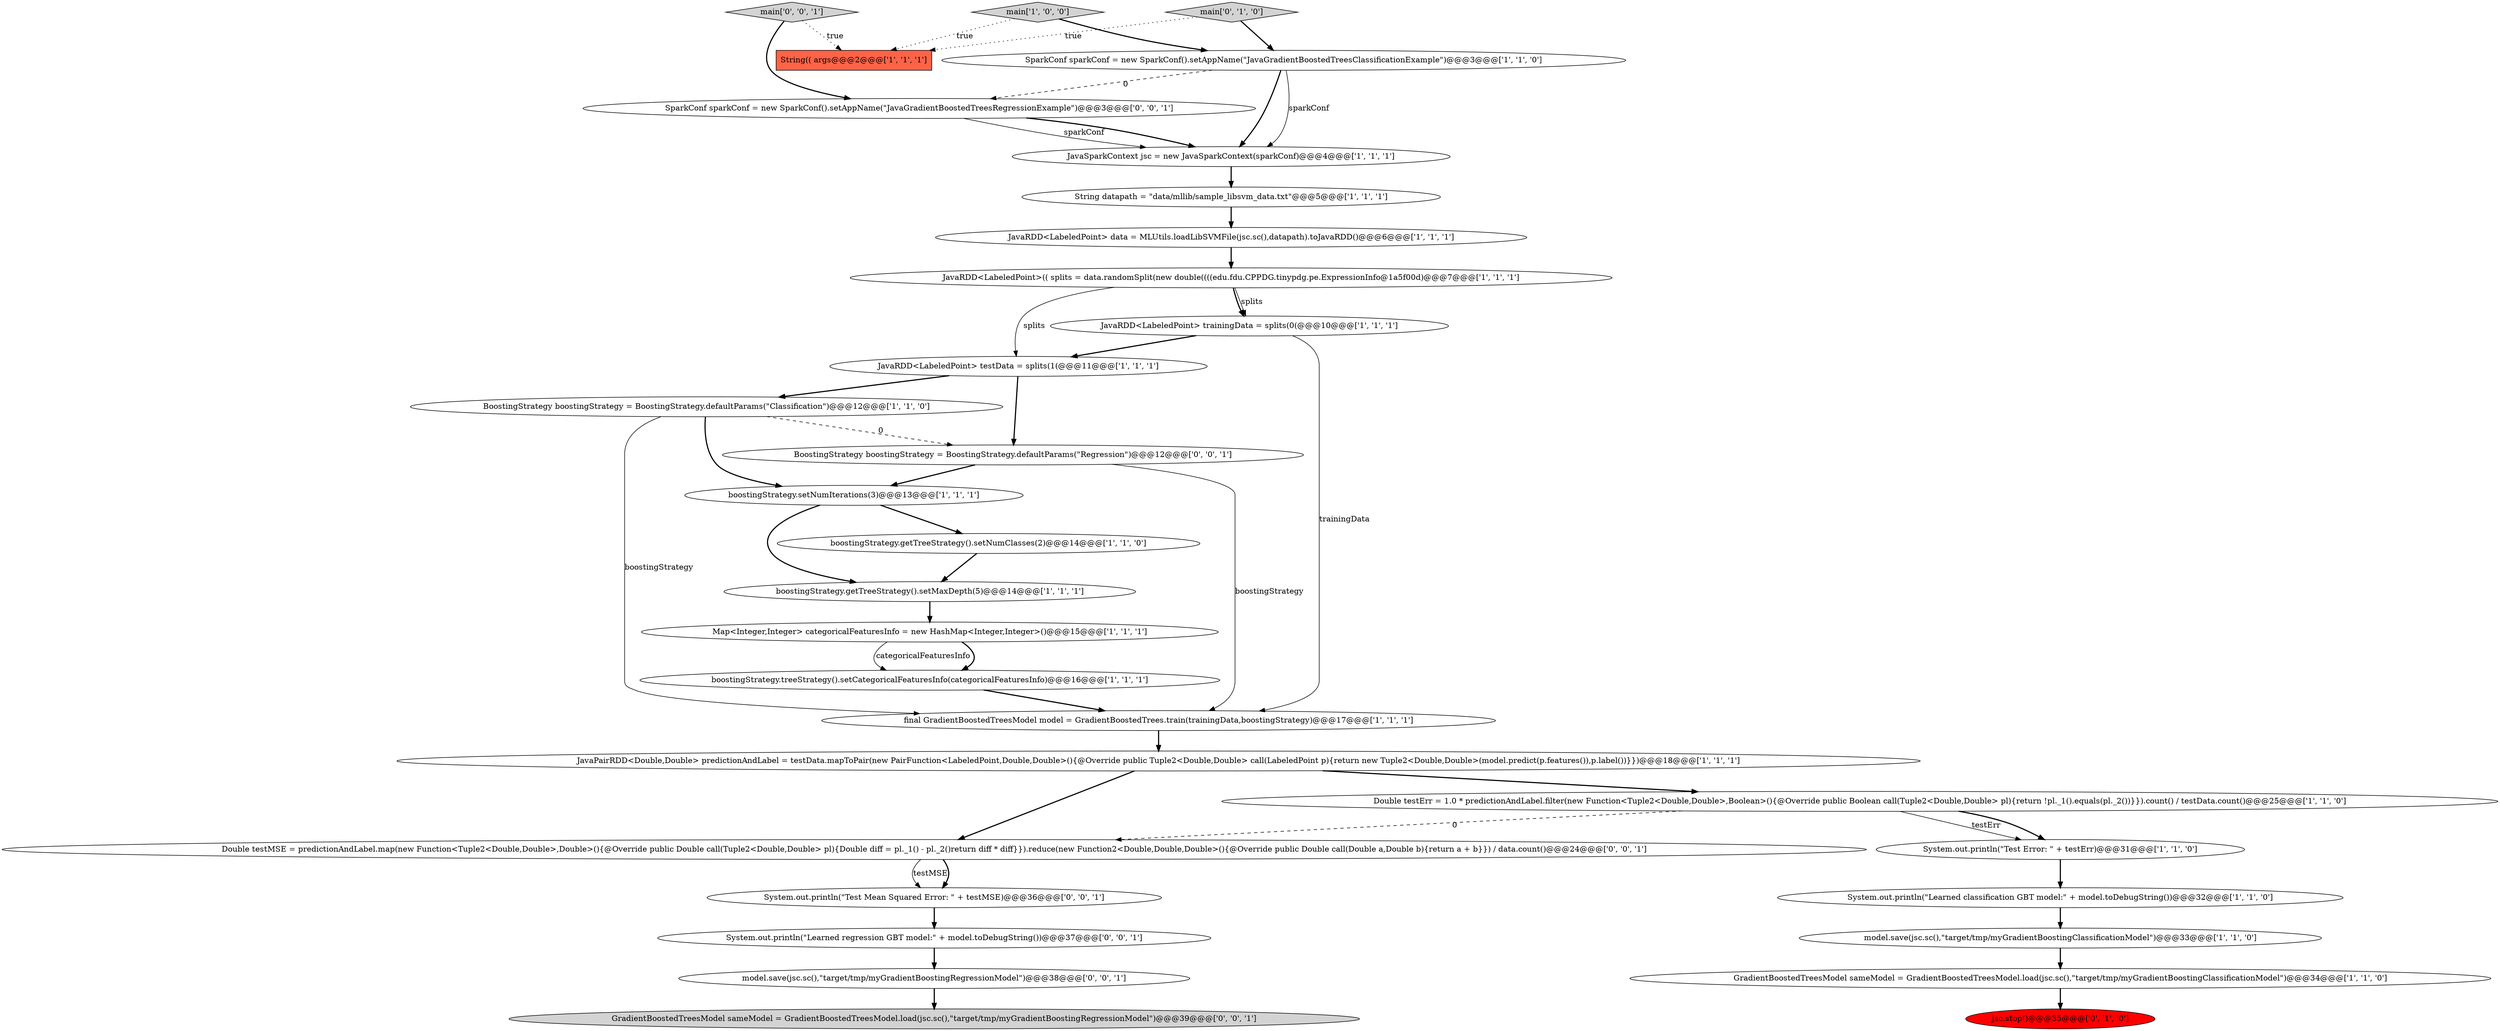 digraph {
17 [style = filled, label = "boostingStrategy.treeStrategy().setCategoricalFeaturesInfo(categoricalFeaturesInfo)@@@16@@@['1', '1', '1']", fillcolor = white, shape = ellipse image = "AAA0AAABBB1BBB"];
13 [style = filled, label = "model.save(jsc.sc(),\"target/tmp/myGradientBoostingClassificationModel\")@@@33@@@['1', '1', '0']", fillcolor = white, shape = ellipse image = "AAA0AAABBB1BBB"];
31 [style = filled, label = "BoostingStrategy boostingStrategy = BoostingStrategy.defaultParams(\"Regression\")@@@12@@@['0', '0', '1']", fillcolor = white, shape = ellipse image = "AAA0AAABBB3BBB"];
8 [style = filled, label = "JavaRDD<LabeledPoint>(( splits = data.randomSplit(new double((((edu.fdu.CPPDG.tinypdg.pe.ExpressionInfo@1a5f00d)@@@7@@@['1', '1', '1']", fillcolor = white, shape = ellipse image = "AAA0AAABBB1BBB"];
16 [style = filled, label = "boostingStrategy.getTreeStrategy().setMaxDepth(5)@@@14@@@['1', '1', '1']", fillcolor = white, shape = ellipse image = "AAA0AAABBB1BBB"];
28 [style = filled, label = "System.out.println(\"Learned regression GBT model:\" + model.toDebugString())@@@37@@@['0', '0', '1']", fillcolor = white, shape = ellipse image = "AAA0AAABBB3BBB"];
23 [style = filled, label = "jsc.stop()@@@35@@@['0', '1', '0']", fillcolor = red, shape = ellipse image = "AAA1AAABBB2BBB"];
1 [style = filled, label = "System.out.println(\"Test Error: \" + testErr)@@@31@@@['1', '1', '0']", fillcolor = white, shape = ellipse image = "AAA0AAABBB1BBB"];
19 [style = filled, label = "JavaPairRDD<Double,Double> predictionAndLabel = testData.mapToPair(new PairFunction<LabeledPoint,Double,Double>(){@Override public Tuple2<Double,Double> call(LabeledPoint p){return new Tuple2<Double,Double>(model.predict(p.features()),p.label())}})@@@18@@@['1', '1', '1']", fillcolor = white, shape = ellipse image = "AAA0AAABBB1BBB"];
24 [style = filled, label = "model.save(jsc.sc(),\"target/tmp/myGradientBoostingRegressionModel\")@@@38@@@['0', '0', '1']", fillcolor = white, shape = ellipse image = "AAA0AAABBB3BBB"];
25 [style = filled, label = "GradientBoostedTreesModel sameModel = GradientBoostedTreesModel.load(jsc.sc(),\"target/tmp/myGradientBoostingRegressionModel\")@@@39@@@['0', '0', '1']", fillcolor = lightgray, shape = ellipse image = "AAA0AAABBB3BBB"];
27 [style = filled, label = "Double testMSE = predictionAndLabel.map(new Function<Tuple2<Double,Double>,Double>(){@Override public Double call(Tuple2<Double,Double> pl){Double diff = pl._1() - pl._2()return diff * diff}}).reduce(new Function2<Double,Double,Double>(){@Override public Double call(Double a,Double b){return a + b}}) / data.count()@@@24@@@['0', '0', '1']", fillcolor = white, shape = ellipse image = "AAA0AAABBB3BBB"];
14 [style = filled, label = "JavaRDD<LabeledPoint> trainingData = splits(0(@@@10@@@['1', '1', '1']", fillcolor = white, shape = ellipse image = "AAA0AAABBB1BBB"];
18 [style = filled, label = "System.out.println(\"Learned classification GBT model:\" + model.toDebugString())@@@32@@@['1', '1', '0']", fillcolor = white, shape = ellipse image = "AAA0AAABBB1BBB"];
9 [style = filled, label = "final GradientBoostedTreesModel model = GradientBoostedTrees.train(trainingData,boostingStrategy)@@@17@@@['1', '1', '1']", fillcolor = white, shape = ellipse image = "AAA0AAABBB1BBB"];
15 [style = filled, label = "main['1', '0', '0']", fillcolor = lightgray, shape = diamond image = "AAA0AAABBB1BBB"];
4 [style = filled, label = "JavaSparkContext jsc = new JavaSparkContext(sparkConf)@@@4@@@['1', '1', '1']", fillcolor = white, shape = ellipse image = "AAA0AAABBB1BBB"];
2 [style = filled, label = "BoostingStrategy boostingStrategy = BoostingStrategy.defaultParams(\"Classification\")@@@12@@@['1', '1', '0']", fillcolor = white, shape = ellipse image = "AAA0AAABBB1BBB"];
30 [style = filled, label = "main['0', '0', '1']", fillcolor = lightgray, shape = diamond image = "AAA0AAABBB3BBB"];
21 [style = filled, label = "Double testErr = 1.0 * predictionAndLabel.filter(new Function<Tuple2<Double,Double>,Boolean>(){@Override public Boolean call(Tuple2<Double,Double> pl){return !pl._1().equals(pl._2())}}).count() / testData.count()@@@25@@@['1', '1', '0']", fillcolor = white, shape = ellipse image = "AAA0AAABBB1BBB"];
29 [style = filled, label = "System.out.println(\"Test Mean Squared Error: \" + testMSE)@@@36@@@['0', '0', '1']", fillcolor = white, shape = ellipse image = "AAA0AAABBB3BBB"];
26 [style = filled, label = "SparkConf sparkConf = new SparkConf().setAppName(\"JavaGradientBoostedTreesRegressionExample\")@@@3@@@['0', '0', '1']", fillcolor = white, shape = ellipse image = "AAA0AAABBB3BBB"];
6 [style = filled, label = "String(( args@@@2@@@['1', '1', '1']", fillcolor = tomato, shape = box image = "AAA0AAABBB1BBB"];
22 [style = filled, label = "main['0', '1', '0']", fillcolor = lightgray, shape = diamond image = "AAA0AAABBB2BBB"];
12 [style = filled, label = "JavaRDD<LabeledPoint> testData = splits(1(@@@11@@@['1', '1', '1']", fillcolor = white, shape = ellipse image = "AAA0AAABBB1BBB"];
11 [style = filled, label = "String datapath = \"data/mllib/sample_libsvm_data.txt\"@@@5@@@['1', '1', '1']", fillcolor = white, shape = ellipse image = "AAA0AAABBB1BBB"];
3 [style = filled, label = "boostingStrategy.getTreeStrategy().setNumClasses(2)@@@14@@@['1', '1', '0']", fillcolor = white, shape = ellipse image = "AAA0AAABBB1BBB"];
7 [style = filled, label = "boostingStrategy.setNumIterations(3)@@@13@@@['1', '1', '1']", fillcolor = white, shape = ellipse image = "AAA0AAABBB1BBB"];
10 [style = filled, label = "JavaRDD<LabeledPoint> data = MLUtils.loadLibSVMFile(jsc.sc(),datapath).toJavaRDD()@@@6@@@['1', '1', '1']", fillcolor = white, shape = ellipse image = "AAA0AAABBB1BBB"];
20 [style = filled, label = "Map<Integer,Integer> categoricalFeaturesInfo = new HashMap<Integer,Integer>()@@@15@@@['1', '1', '1']", fillcolor = white, shape = ellipse image = "AAA0AAABBB1BBB"];
5 [style = filled, label = "SparkConf sparkConf = new SparkConf().setAppName(\"JavaGradientBoostedTreesClassificationExample\")@@@3@@@['1', '1', '0']", fillcolor = white, shape = ellipse image = "AAA0AAABBB1BBB"];
0 [style = filled, label = "GradientBoostedTreesModel sameModel = GradientBoostedTreesModel.load(jsc.sc(),\"target/tmp/myGradientBoostingClassificationModel\")@@@34@@@['1', '1', '0']", fillcolor = white, shape = ellipse image = "AAA0AAABBB1BBB"];
20->17 [style = bold, label=""];
21->27 [style = dashed, label="0"];
5->26 [style = dashed, label="0"];
17->9 [style = bold, label=""];
14->9 [style = solid, label="trainingData"];
30->26 [style = bold, label=""];
30->6 [style = dotted, label="true"];
8->14 [style = bold, label=""];
1->18 [style = bold, label=""];
8->12 [style = solid, label="splits"];
3->16 [style = bold, label=""];
22->6 [style = dotted, label="true"];
21->1 [style = solid, label="testErr"];
26->4 [style = bold, label=""];
31->9 [style = solid, label="boostingStrategy"];
22->5 [style = bold, label=""];
31->7 [style = bold, label=""];
7->3 [style = bold, label=""];
15->5 [style = bold, label=""];
2->31 [style = dashed, label="0"];
29->28 [style = bold, label=""];
2->9 [style = solid, label="boostingStrategy"];
12->2 [style = bold, label=""];
27->29 [style = solid, label="testMSE"];
0->23 [style = bold, label=""];
10->8 [style = bold, label=""];
11->10 [style = bold, label=""];
5->4 [style = solid, label="sparkConf"];
24->25 [style = bold, label=""];
19->27 [style = bold, label=""];
14->12 [style = bold, label=""];
5->4 [style = bold, label=""];
21->1 [style = bold, label=""];
7->16 [style = bold, label=""];
15->6 [style = dotted, label="true"];
18->13 [style = bold, label=""];
9->19 [style = bold, label=""];
28->24 [style = bold, label=""];
8->14 [style = solid, label="splits"];
2->7 [style = bold, label=""];
20->17 [style = solid, label="categoricalFeaturesInfo"];
27->29 [style = bold, label=""];
4->11 [style = bold, label=""];
16->20 [style = bold, label=""];
12->31 [style = bold, label=""];
26->4 [style = solid, label="sparkConf"];
13->0 [style = bold, label=""];
19->21 [style = bold, label=""];
}
